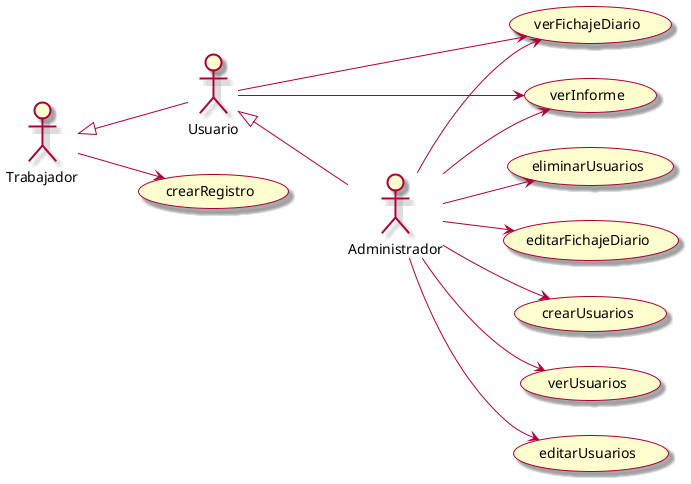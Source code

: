 @startuml Diagrama de CDU

skin rose
left to right direction

Usuario -up-|> Trabajador
Administrador -up-|> Usuario

Trabajador --> (crearRegistro)

Usuario --> (verFichajeDiario)
Usuario --> (verInforme)

Administrador --> (verFichajeDiario)
Administrador --> (editarFichajeDiario)

Administrador --> (verInforme)

Administrador --> (crearUsuarios)
Administrador --> (verUsuarios)
Administrador --> (editarUsuarios)
Administrador --> (eliminarUsuarios)

@enduml
